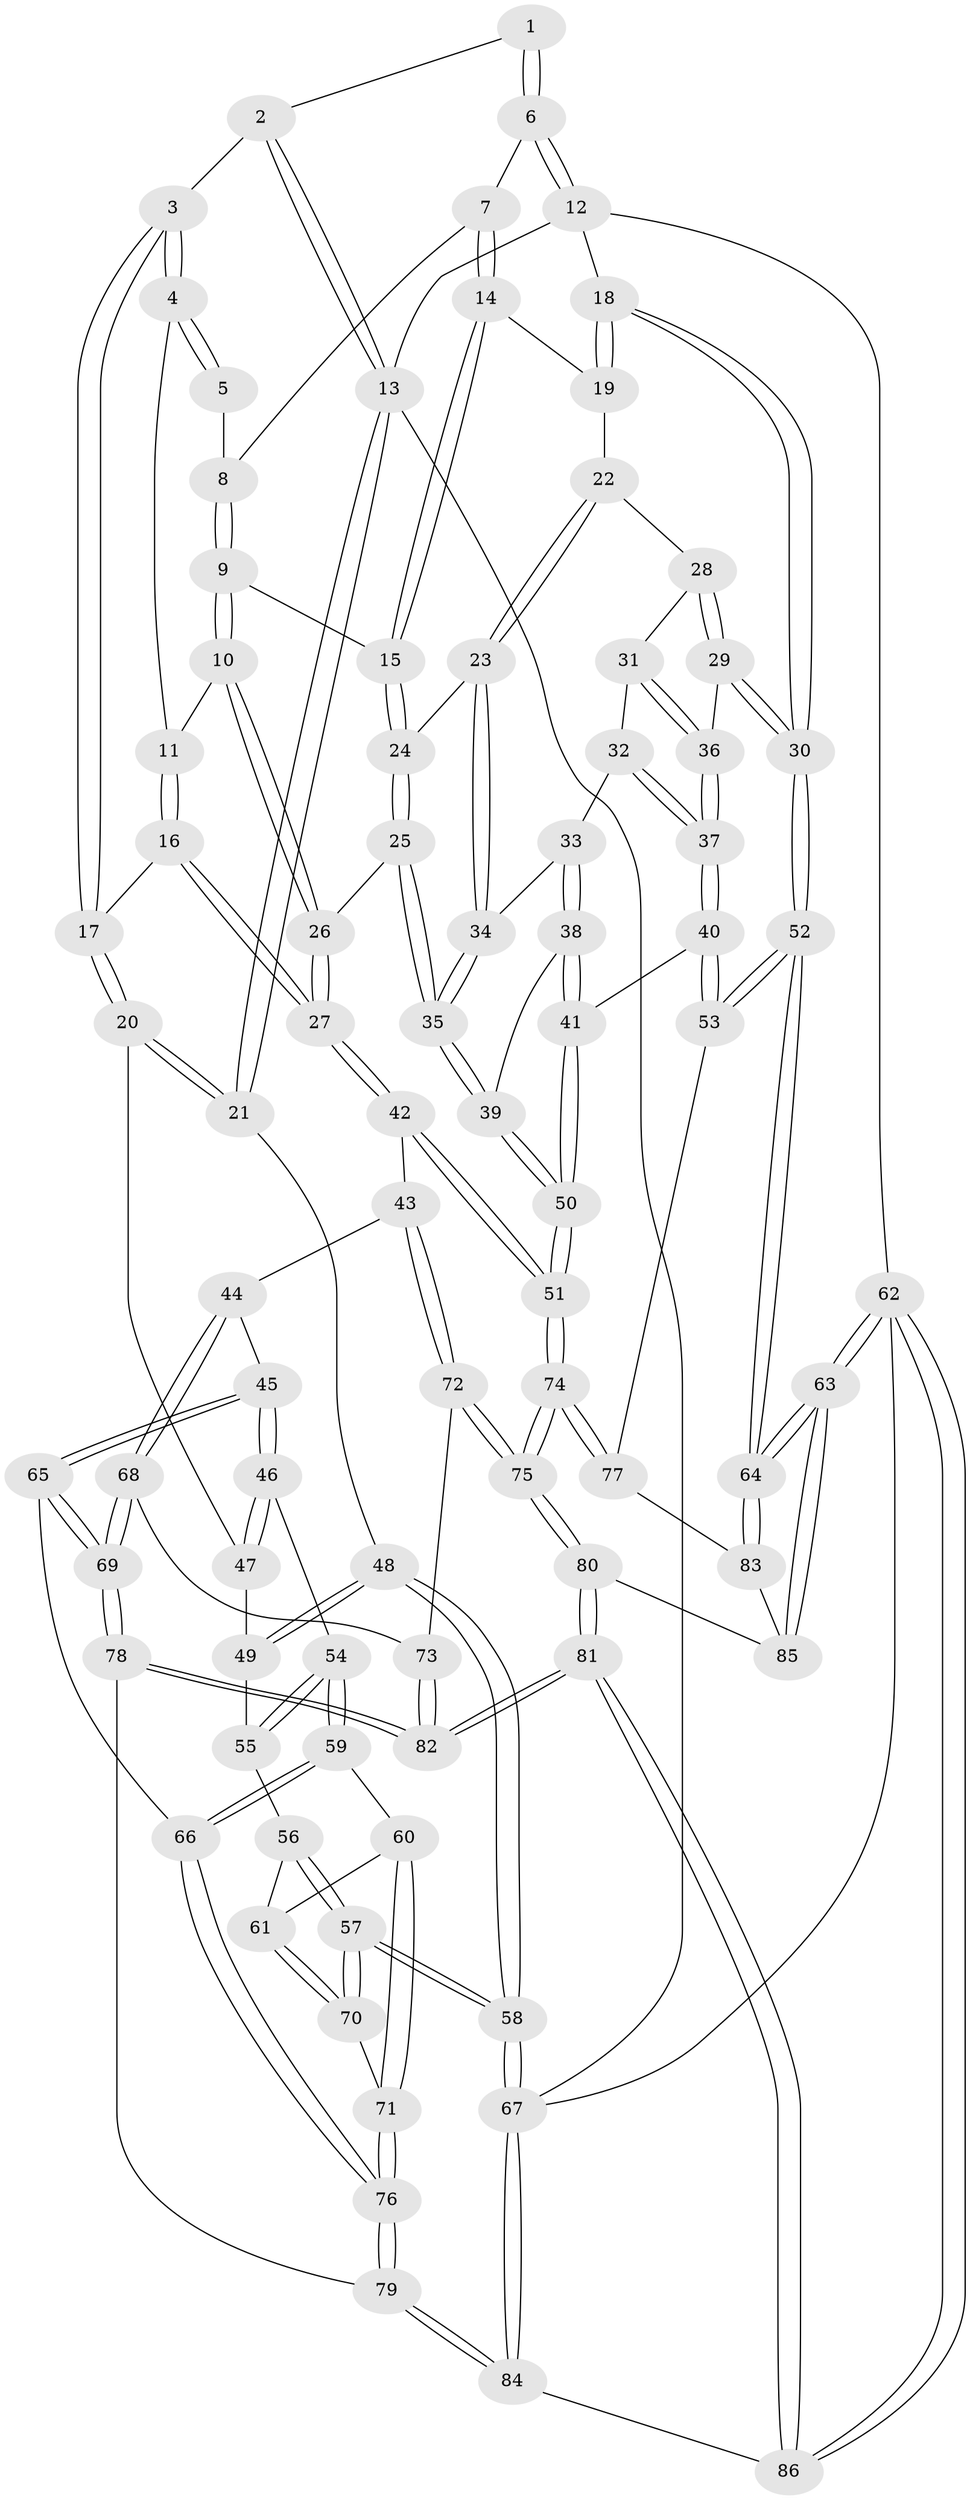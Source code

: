 // Generated by graph-tools (version 1.1) at 2025/16/03/09/25 04:16:50]
// undirected, 86 vertices, 212 edges
graph export_dot {
graph [start="1"]
  node [color=gray90,style=filled];
  1 [pos="+0.7833122384364196+0"];
  2 [pos="+0.35353114142943204+0"];
  3 [pos="+0.3550519347972691+0"];
  4 [pos="+0.6741610450404921+0.08179351264087917"];
  5 [pos="+0.7237037991668691+0.007002318895848119"];
  6 [pos="+1+0"];
  7 [pos="+0.8689909860221889+0.08338813834339813"];
  8 [pos="+0.7783966655653455+0.07685329148663858"];
  9 [pos="+0.7175397717272521+0.1879704254306219"];
  10 [pos="+0.7121163271677177+0.18771855882125493"];
  11 [pos="+0.6753110520456606+0.09914728216030523"];
  12 [pos="+1+0"];
  13 [pos="+0+0"];
  14 [pos="+0.858651998073666+0.1609472458213131"];
  15 [pos="+0.7290809485029753+0.19127481390282677"];
  16 [pos="+0.37560046799445984+0.1780084845598807"];
  17 [pos="+0.3251222692604034+0.14524686521608707"];
  18 [pos="+1+0.20011917793732611"];
  19 [pos="+0.8642769176561662+0.16702955622155202"];
  20 [pos="+0.31412177298280586+0.15420582738398644"];
  21 [pos="+0+0.18882483528135832"];
  22 [pos="+0.8840238564382717+0.27018978291347373"];
  23 [pos="+0.8040107494725001+0.3027854663519787"];
  24 [pos="+0.7940729650824159+0.2906579318571441"];
  25 [pos="+0.593699976468722+0.32231350089318656"];
  26 [pos="+0.5706105367813964+0.29864870980295494"];
  27 [pos="+0.5160538403191446+0.2896296727295559"];
  28 [pos="+0.8948949820252193+0.27671621688880604"];
  29 [pos="+1+0.3307035568592312"];
  30 [pos="+1+0.29378748150909534"];
  31 [pos="+0.8666672629574368+0.3535532602457756"];
  32 [pos="+0.8070233532939872+0.3560303895957417"];
  33 [pos="+0.7941762477909268+0.34857546147325313"];
  34 [pos="+0.7929091815759904+0.34545958208755284"];
  35 [pos="+0.6164505937744486+0.3477113221338179"];
  36 [pos="+0.9314985818902836+0.40841115920629156"];
  37 [pos="+0.8948346883135153+0.45046414392259065"];
  38 [pos="+0.7693731907110367+0.426776379479008"];
  39 [pos="+0.6571127067883399+0.44090171945358353"];
  40 [pos="+0.8734297546096358+0.5068488926844712"];
  41 [pos="+0.8349481517383014+0.4977086136421715"];
  42 [pos="+0.4658884514548928+0.4832835577117482"];
  43 [pos="+0.4305831026546417+0.5073991392057358"];
  44 [pos="+0.3619948376963872+0.4941160007915298"];
  45 [pos="+0.32942358032489977+0.4694633606120857"];
  46 [pos="+0.26468582092234566+0.3937522571531661"];
  47 [pos="+0.27064536302583575+0.2791417892804707"];
  48 [pos="+0+0.2727039987325692"];
  49 [pos="+0.04084658336358481+0.39725067335933273"];
  50 [pos="+0.6515612410110071+0.556493177664344"];
  51 [pos="+0.6392794241616794+0.5826384760400317"];
  52 [pos="+1+0.7937405253013317"];
  53 [pos="+0.9090722041376007+0.5820018483259243"];
  54 [pos="+0.21111785225018406+0.456060236154512"];
  55 [pos="+0.0644639851924284+0.4387127276346332"];
  56 [pos="+0.0644250462744555+0.44059730317771995"];
  57 [pos="+0+0.6285267188338787"];
  58 [pos="+0+0.6606087515411396"];
  59 [pos="+0.19131071456891627+0.5335301757398055"];
  60 [pos="+0.14925112704267063+0.5374465535219429"];
  61 [pos="+0.10763225409170288+0.5295154484983079"];
  62 [pos="+1+1"];
  63 [pos="+1+0.9643076157550441"];
  64 [pos="+1+0.9575368241981976"];
  65 [pos="+0.2448142209405341+0.5905137369539047"];
  66 [pos="+0.19833959543650398+0.547347497381108"];
  67 [pos="+0+1"];
  68 [pos="+0.29656027764058884+0.627066820784983"];
  69 [pos="+0.27841679547144094+0.641272968120855"];
  70 [pos="+0+0.6301038931769503"];
  71 [pos="+0.07626539029047713+0.6654888674818733"];
  72 [pos="+0.4295767764495386+0.594136162479155"];
  73 [pos="+0.42439928215811+0.5964999539219495"];
  74 [pos="+0.6409299354708209+0.637966217699072"];
  75 [pos="+0.5703275326661472+0.758242327235667"];
  76 [pos="+0.10632015351393716+0.6826938163486452"];
  77 [pos="+0.7786740349789104+0.6502540656763229"];
  78 [pos="+0.26708686176567836+0.7379072078814451"];
  79 [pos="+0.13915212250194822+0.7164973887046507"];
  80 [pos="+0.5493741538374868+0.8615976177524869"];
  81 [pos="+0.4390680150746335+1"];
  82 [pos="+0.3046358913824813+0.787936549832352"];
  83 [pos="+0.8180809058640085+0.7405428154063569"];
  84 [pos="+0+1"];
  85 [pos="+0.6554400798785828+0.8545221947572059"];
  86 [pos="+0.43111722916539486+1"];
  1 -- 2;
  1 -- 6;
  1 -- 6;
  2 -- 3;
  2 -- 13;
  2 -- 13;
  3 -- 4;
  3 -- 4;
  3 -- 17;
  3 -- 17;
  4 -- 5;
  4 -- 5;
  4 -- 11;
  5 -- 8;
  6 -- 7;
  6 -- 12;
  6 -- 12;
  7 -- 8;
  7 -- 14;
  7 -- 14;
  8 -- 9;
  8 -- 9;
  9 -- 10;
  9 -- 10;
  9 -- 15;
  10 -- 11;
  10 -- 26;
  10 -- 26;
  11 -- 16;
  11 -- 16;
  12 -- 13;
  12 -- 18;
  12 -- 62;
  13 -- 21;
  13 -- 21;
  13 -- 67;
  14 -- 15;
  14 -- 15;
  14 -- 19;
  15 -- 24;
  15 -- 24;
  16 -- 17;
  16 -- 27;
  16 -- 27;
  17 -- 20;
  17 -- 20;
  18 -- 19;
  18 -- 19;
  18 -- 30;
  18 -- 30;
  19 -- 22;
  20 -- 21;
  20 -- 21;
  20 -- 47;
  21 -- 48;
  22 -- 23;
  22 -- 23;
  22 -- 28;
  23 -- 24;
  23 -- 34;
  23 -- 34;
  24 -- 25;
  24 -- 25;
  25 -- 26;
  25 -- 35;
  25 -- 35;
  26 -- 27;
  26 -- 27;
  27 -- 42;
  27 -- 42;
  28 -- 29;
  28 -- 29;
  28 -- 31;
  29 -- 30;
  29 -- 30;
  29 -- 36;
  30 -- 52;
  30 -- 52;
  31 -- 32;
  31 -- 36;
  31 -- 36;
  32 -- 33;
  32 -- 37;
  32 -- 37;
  33 -- 34;
  33 -- 38;
  33 -- 38;
  34 -- 35;
  34 -- 35;
  35 -- 39;
  35 -- 39;
  36 -- 37;
  36 -- 37;
  37 -- 40;
  37 -- 40;
  38 -- 39;
  38 -- 41;
  38 -- 41;
  39 -- 50;
  39 -- 50;
  40 -- 41;
  40 -- 53;
  40 -- 53;
  41 -- 50;
  41 -- 50;
  42 -- 43;
  42 -- 51;
  42 -- 51;
  43 -- 44;
  43 -- 72;
  43 -- 72;
  44 -- 45;
  44 -- 68;
  44 -- 68;
  45 -- 46;
  45 -- 46;
  45 -- 65;
  45 -- 65;
  46 -- 47;
  46 -- 47;
  46 -- 54;
  47 -- 49;
  48 -- 49;
  48 -- 49;
  48 -- 58;
  48 -- 58;
  49 -- 55;
  50 -- 51;
  50 -- 51;
  51 -- 74;
  51 -- 74;
  52 -- 53;
  52 -- 53;
  52 -- 64;
  52 -- 64;
  53 -- 77;
  54 -- 55;
  54 -- 55;
  54 -- 59;
  54 -- 59;
  55 -- 56;
  56 -- 57;
  56 -- 57;
  56 -- 61;
  57 -- 58;
  57 -- 58;
  57 -- 70;
  57 -- 70;
  58 -- 67;
  58 -- 67;
  59 -- 60;
  59 -- 66;
  59 -- 66;
  60 -- 61;
  60 -- 71;
  60 -- 71;
  61 -- 70;
  61 -- 70;
  62 -- 63;
  62 -- 63;
  62 -- 86;
  62 -- 86;
  62 -- 67;
  63 -- 64;
  63 -- 64;
  63 -- 85;
  63 -- 85;
  64 -- 83;
  64 -- 83;
  65 -- 66;
  65 -- 69;
  65 -- 69;
  66 -- 76;
  66 -- 76;
  67 -- 84;
  67 -- 84;
  68 -- 69;
  68 -- 69;
  68 -- 73;
  69 -- 78;
  69 -- 78;
  70 -- 71;
  71 -- 76;
  71 -- 76;
  72 -- 73;
  72 -- 75;
  72 -- 75;
  73 -- 82;
  73 -- 82;
  74 -- 75;
  74 -- 75;
  74 -- 77;
  74 -- 77;
  75 -- 80;
  75 -- 80;
  76 -- 79;
  76 -- 79;
  77 -- 83;
  78 -- 79;
  78 -- 82;
  78 -- 82;
  79 -- 84;
  79 -- 84;
  80 -- 81;
  80 -- 81;
  80 -- 85;
  81 -- 82;
  81 -- 82;
  81 -- 86;
  81 -- 86;
  83 -- 85;
  84 -- 86;
}
